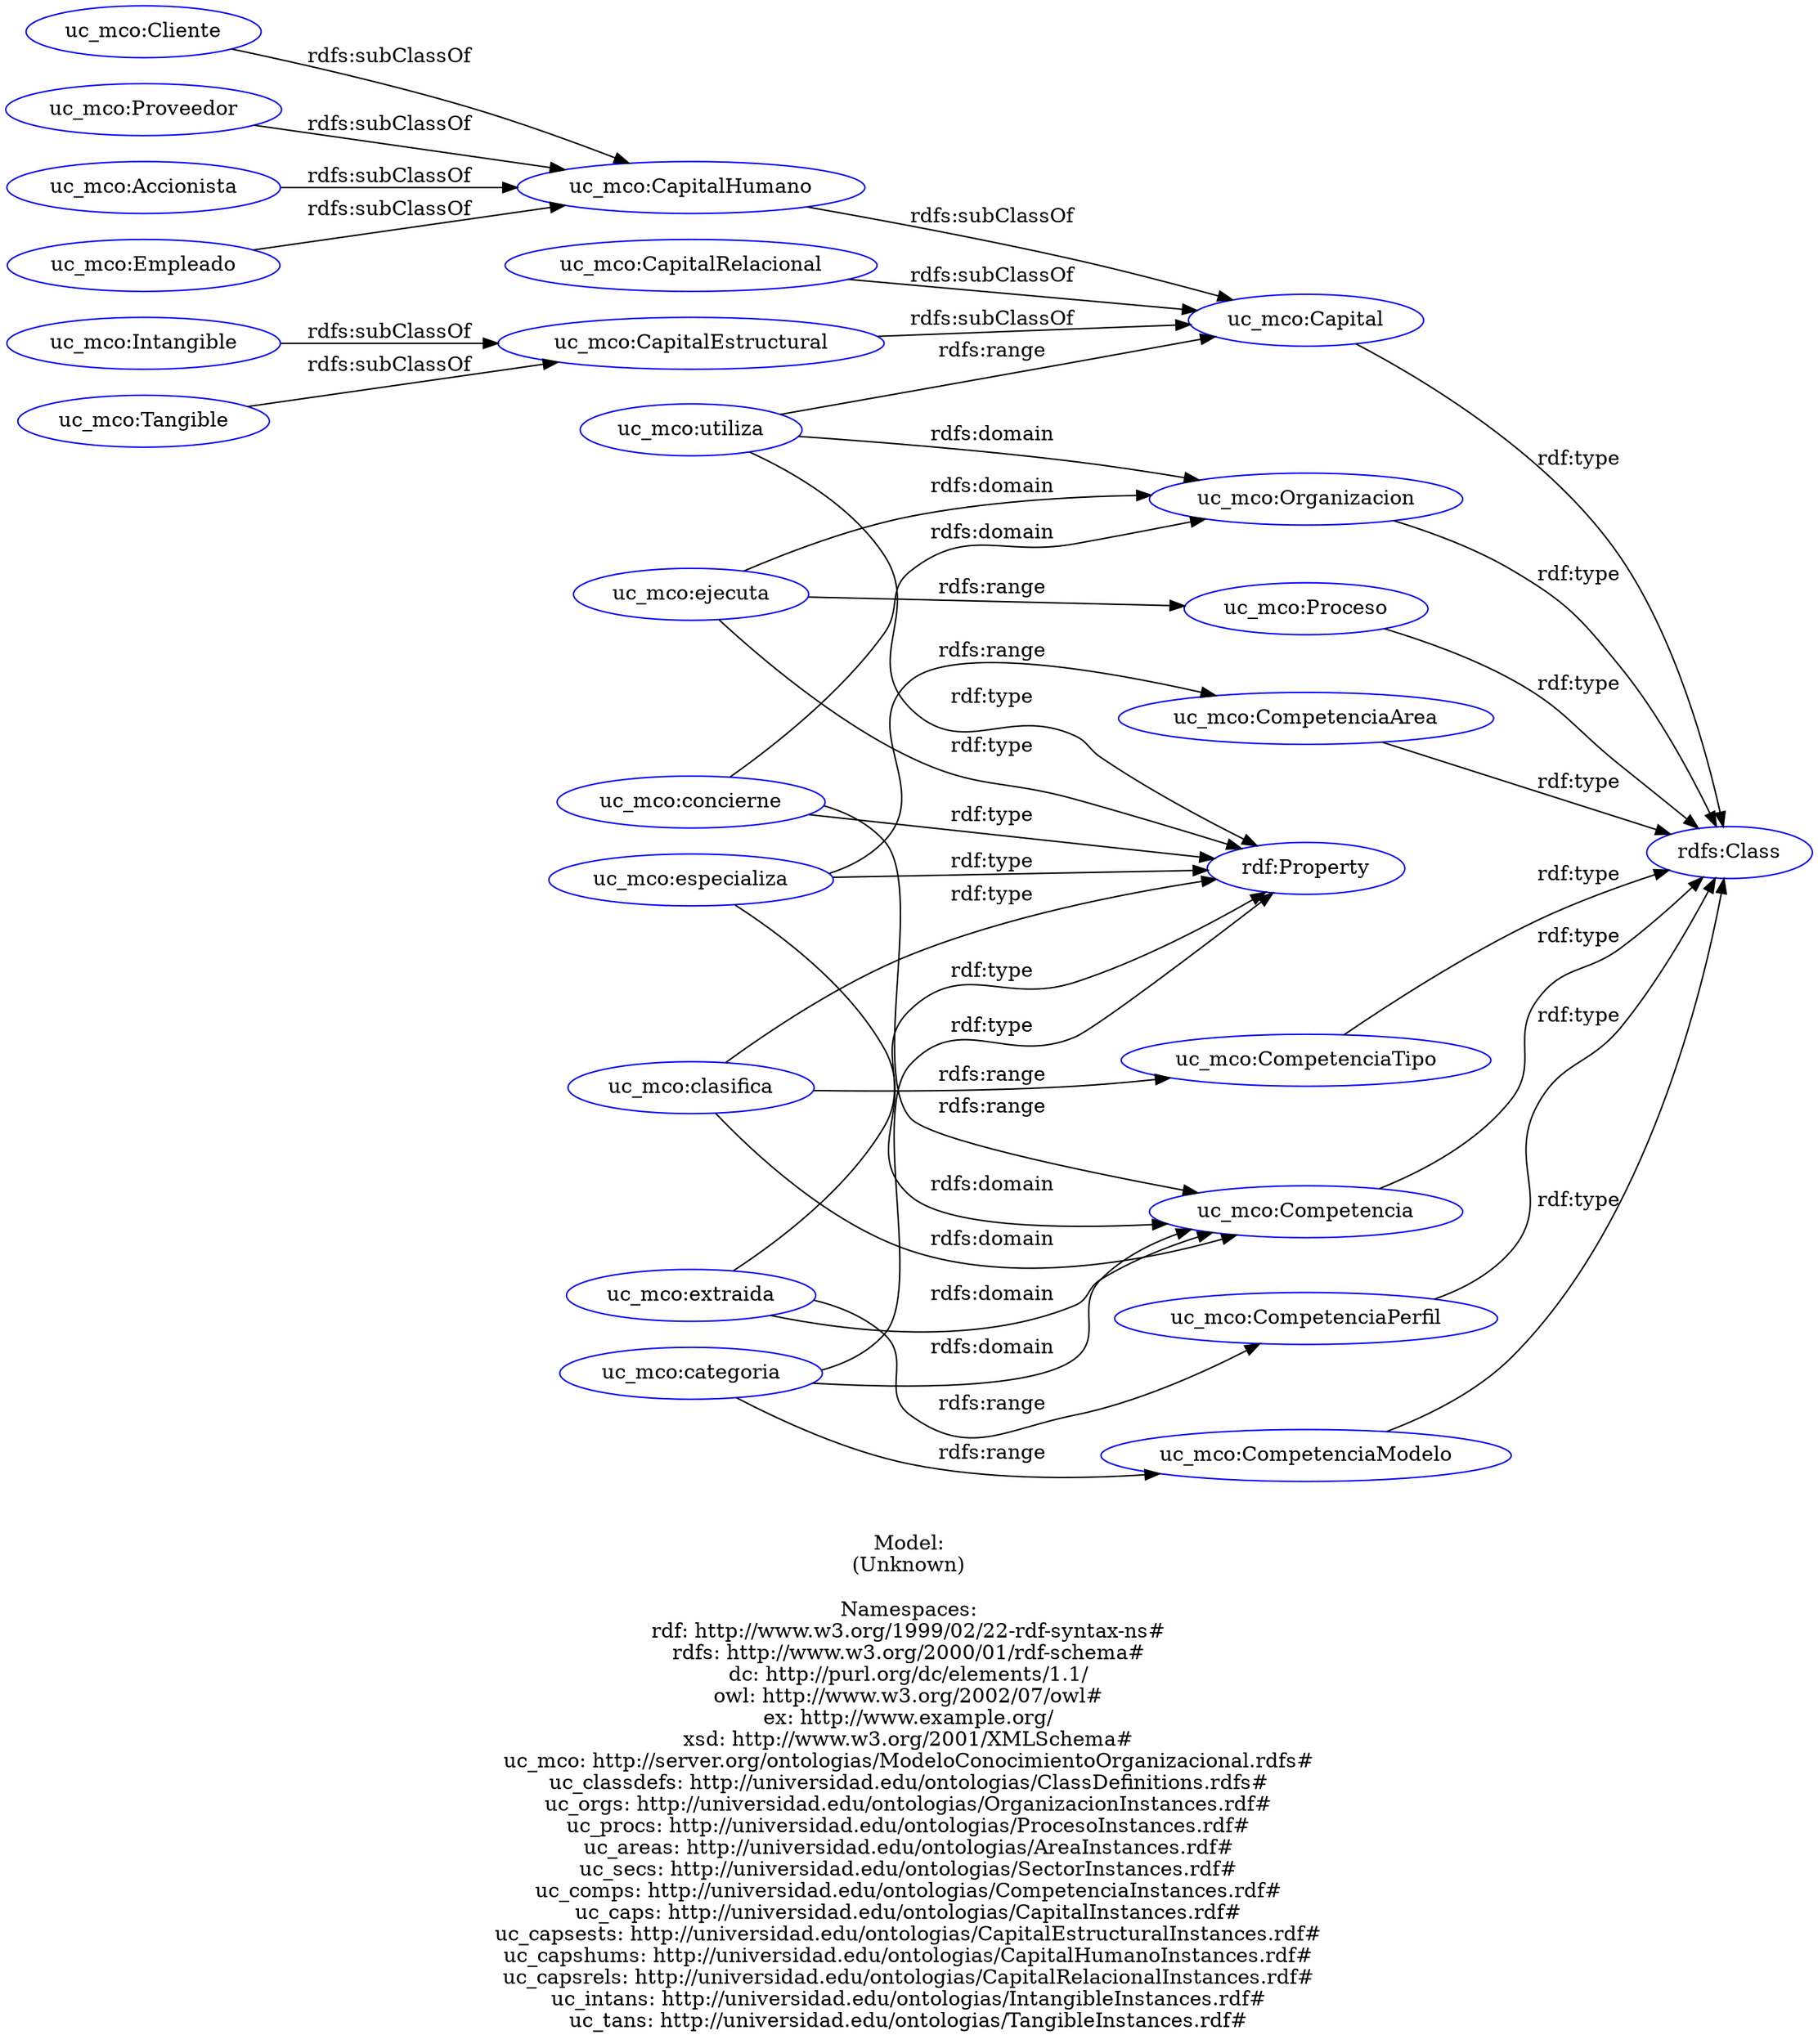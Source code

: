digraph {
	rankdir = LR;
	charset="utf-8";

	"Ruc_mco:Organizacion" -> "Rrdfs:Class" [ label="rdf:type" ];
	"Ruc_mco:Proceso" -> "Rrdfs:Class" [ label="rdf:type" ];
	"Ruc_mco:Competencia" -> "Rrdfs:Class" [ label="rdf:type" ];
	"Ruc_mco:Capital" -> "Rrdfs:Class" [ label="rdf:type" ];
	"Ruc_mco:CompetenciaArea" -> "Rrdfs:Class" [ label="rdf:type" ];
	"Ruc_mco:CompetenciaTipo" -> "Rrdfs:Class" [ label="rdf:type" ];
	"Ruc_mco:CompetenciaModelo" -> "Rrdfs:Class" [ label="rdf:type" ];
	"Ruc_mco:CompetenciaPerfil" -> "Rrdfs:Class" [ label="rdf:type" ];
	"Ruc_mco:CapitalEstructural" -> "Ruc_mco:Capital" [ label="rdfs:subClassOf" ];
	"Ruc_mco:CapitalHumano" -> "Ruc_mco:Capital" [ label="rdfs:subClassOf" ];
	"Ruc_mco:CapitalRelacional" -> "Ruc_mco:Capital" [ label="rdfs:subClassOf" ];
	"Ruc_mco:Intangible" -> "Ruc_mco:CapitalEstructural" [ label="rdfs:subClassOf" ];
	"Ruc_mco:Tangible" -> "Ruc_mco:CapitalEstructural" [ label="rdfs:subClassOf" ];
	"Ruc_mco:Accionista" -> "Ruc_mco:CapitalHumano" [ label="rdfs:subClassOf" ];
	"Ruc_mco:Empleado" -> "Ruc_mco:CapitalHumano" [ label="rdfs:subClassOf" ];
	"Ruc_mco:Cliente" -> "Ruc_mco:CapitalHumano" [ label="rdfs:subClassOf" ];
	"Ruc_mco:Proveedor" -> "Ruc_mco:CapitalHumano" [ label="rdfs:subClassOf" ];
	"Ruc_mco:ejecuta" -> "Rrdf:Property" [ label="rdf:type" ];
	"Ruc_mco:ejecuta" -> "Ruc_mco:Organizacion" [ label="rdfs:domain" ];
	"Ruc_mco:ejecuta" -> "Ruc_mco:Proceso" [ label="rdfs:range" ];
	"Ruc_mco:concierne" -> "Rrdf:Property" [ label="rdf:type" ];
	"Ruc_mco:concierne" -> "Ruc_mco:Organizacion" [ label="rdfs:domain" ];
	"Ruc_mco:concierne" -> "Ruc_mco:Competencia" [ label="rdfs:range" ];
	"Ruc_mco:utiliza" -> "Rrdf:Property" [ label="rdf:type" ];
	"Ruc_mco:utiliza" -> "Ruc_mco:Organizacion" [ label="rdfs:domain" ];
	"Ruc_mco:utiliza" -> "Ruc_mco:Capital" [ label="rdfs:range" ];
	"Ruc_mco:especializa" -> "Rrdf:Property" [ label="rdf:type" ];
	"Ruc_mco:especializa" -> "Ruc_mco:Competencia" [ label="rdfs:domain" ];
	"Ruc_mco:especializa" -> "Ruc_mco:CompetenciaArea" [ label="rdfs:range" ];
	"Ruc_mco:clasifica" -> "Rrdf:Property" [ label="rdf:type" ];
	"Ruc_mco:clasifica" -> "Ruc_mco:Competencia" [ label="rdfs:domain" ];
	"Ruc_mco:clasifica" -> "Ruc_mco:CompetenciaTipo" [ label="rdfs:range" ];
	"Ruc_mco:categoria" -> "Rrdf:Property" [ label="rdf:type" ];
	"Ruc_mco:categoria" -> "Ruc_mco:Competencia" [ label="rdfs:domain" ];
	"Ruc_mco:categoria" -> "Ruc_mco:CompetenciaModelo" [ label="rdfs:range" ];
	"Ruc_mco:extraida" -> "Rrdf:Property" [ label="rdf:type" ];
	"Ruc_mco:extraida" -> "Ruc_mco:Competencia" [ label="rdfs:domain" ];
	"Ruc_mco:extraida" -> "Ruc_mco:CompetenciaPerfil" [ label="rdfs:range" ];

	// Resources
	"Ruc_mco:Organizacion" [ label="uc_mco:Organizacion", shape = ellipse, color = blue ];
	"Rrdfs:Class" [ label="rdfs:Class", shape = ellipse, color = blue ];
	"Ruc_mco:Proceso" [ label="uc_mco:Proceso", shape = ellipse, color = blue ];
	"Ruc_mco:Competencia" [ label="uc_mco:Competencia", shape = ellipse, color = blue ];
	"Ruc_mco:Capital" [ label="uc_mco:Capital", shape = ellipse, color = blue ];
	"Ruc_mco:CompetenciaArea" [ label="uc_mco:CompetenciaArea", shape = ellipse, color = blue ];
	"Ruc_mco:CompetenciaTipo" [ label="uc_mco:CompetenciaTipo", shape = ellipse, color = blue ];
	"Ruc_mco:CompetenciaModelo" [ label="uc_mco:CompetenciaModelo", shape = ellipse, color = blue ];
	"Ruc_mco:CompetenciaPerfil" [ label="uc_mco:CompetenciaPerfil", shape = ellipse, color = blue ];
	"Ruc_mco:CapitalEstructural" [ label="uc_mco:CapitalEstructural", shape = ellipse, color = blue ];
	"Ruc_mco:CapitalHumano" [ label="uc_mco:CapitalHumano", shape = ellipse, color = blue ];
	"Ruc_mco:CapitalRelacional" [ label="uc_mco:CapitalRelacional", shape = ellipse, color = blue ];
	"Ruc_mco:Intangible" [ label="uc_mco:Intangible", shape = ellipse, color = blue ];
	"Ruc_mco:Tangible" [ label="uc_mco:Tangible", shape = ellipse, color = blue ];
	"Ruc_mco:Accionista" [ label="uc_mco:Accionista", shape = ellipse, color = blue ];
	"Ruc_mco:Empleado" [ label="uc_mco:Empleado", shape = ellipse, color = blue ];
	"Ruc_mco:Cliente" [ label="uc_mco:Cliente", shape = ellipse, color = blue ];
	"Ruc_mco:Proveedor" [ label="uc_mco:Proveedor", shape = ellipse, color = blue ];
	"Ruc_mco:ejecuta" [ label="uc_mco:ejecuta", shape = ellipse, color = blue ];
	"Rrdf:Property" [ label="rdf:Property", shape = ellipse, color = blue ];
	"Ruc_mco:concierne" [ label="uc_mco:concierne", shape = ellipse, color = blue ];
	"Ruc_mco:utiliza" [ label="uc_mco:utiliza", shape = ellipse, color = blue ];
	"Ruc_mco:especializa" [ label="uc_mco:especializa", shape = ellipse, color = blue ];
	"Ruc_mco:clasifica" [ label="uc_mco:clasifica", shape = ellipse, color = blue ];
	"Ruc_mco:categoria" [ label="uc_mco:categoria", shape = ellipse, color = blue ];
	"Ruc_mco:extraida" [ label="uc_mco:extraida", shape = ellipse, color = blue ];

	// Anonymous nodes

	// Literals

	label="\n\nModel:\n(Unknown)\n\nNamespaces:\nrdf: http://www.w3.org/1999/02/22-rdf-syntax-ns#\nrdfs: http://www.w3.org/2000/01/rdf-schema#\ndc: http://purl.org/dc/elements/1.1/\nowl: http://www.w3.org/2002/07/owl#\nex: http://www.example.org/\nxsd: http://www.w3.org/2001/XMLSchema#\nuc_mco: http://server.org/ontologias/ModeloConocimientoOrganizacional.rdfs#\nuc_classdefs: http://universidad.edu/ontologias/ClassDefinitions.rdfs#\nuc_orgs: http://universidad.edu/ontologias/OrganizacionInstances.rdf#\nuc_procs: http://universidad.edu/ontologias/ProcesoInstances.rdf#\nuc_areas: http://universidad.edu/ontologias/AreaInstances.rdf#\nuc_secs: http://universidad.edu/ontologias/SectorInstances.rdf#\nuc_comps: http://universidad.edu/ontologias/CompetenciaInstances.rdf#\nuc_caps: http://universidad.edu/ontologias/CapitalInstances.rdf#\nuc_capsests: http://universidad.edu/ontologias/CapitalEstructuralInstances.rdf#\nuc_capshums: http://universidad.edu/ontologias/CapitalHumanoInstances.rdf#\nuc_capsrels: http://universidad.edu/ontologias/CapitalRelacionalInstances.rdf#\nuc_intans: http://universidad.edu/ontologias/IntangibleInstances.rdf#\nuc_tans: http://universidad.edu/ontologias/TangibleInstances.rdf#\n";
}
